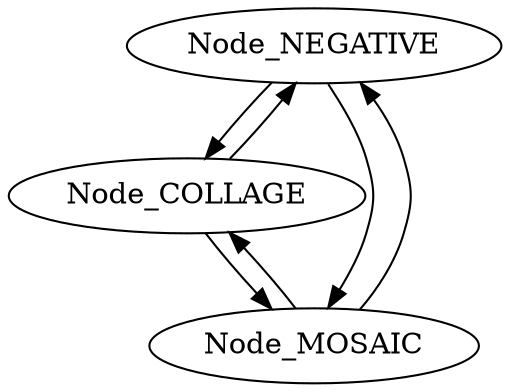 digraph G { 
ranksep=.50; 
 rankdir=TB; 
Node_NEGATIVE-> Node_COLLAGE
Node_COLLAGE-> Node_NEGATIVE
Node_COLLAGE-> Node_MOSAIC
Node_MOSAIC-> Node_COLLAGE
Node_MOSAIC-> Node_NEGATIVE
Node_NEGATIVE-> Node_MOSAIC
Node_MOSAIC}